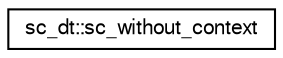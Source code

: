 digraph "Graphical Class Hierarchy"
{
  edge [fontname="FreeSans",fontsize="10",labelfontname="FreeSans",labelfontsize="10"];
  node [fontname="FreeSans",fontsize="10",shape=record];
  rankdir="LR";
  Node0 [label="sc_dt::sc_without_context",height=0.2,width=0.4,color="black", fillcolor="white", style="filled",URL="$a01504.html"];
}
